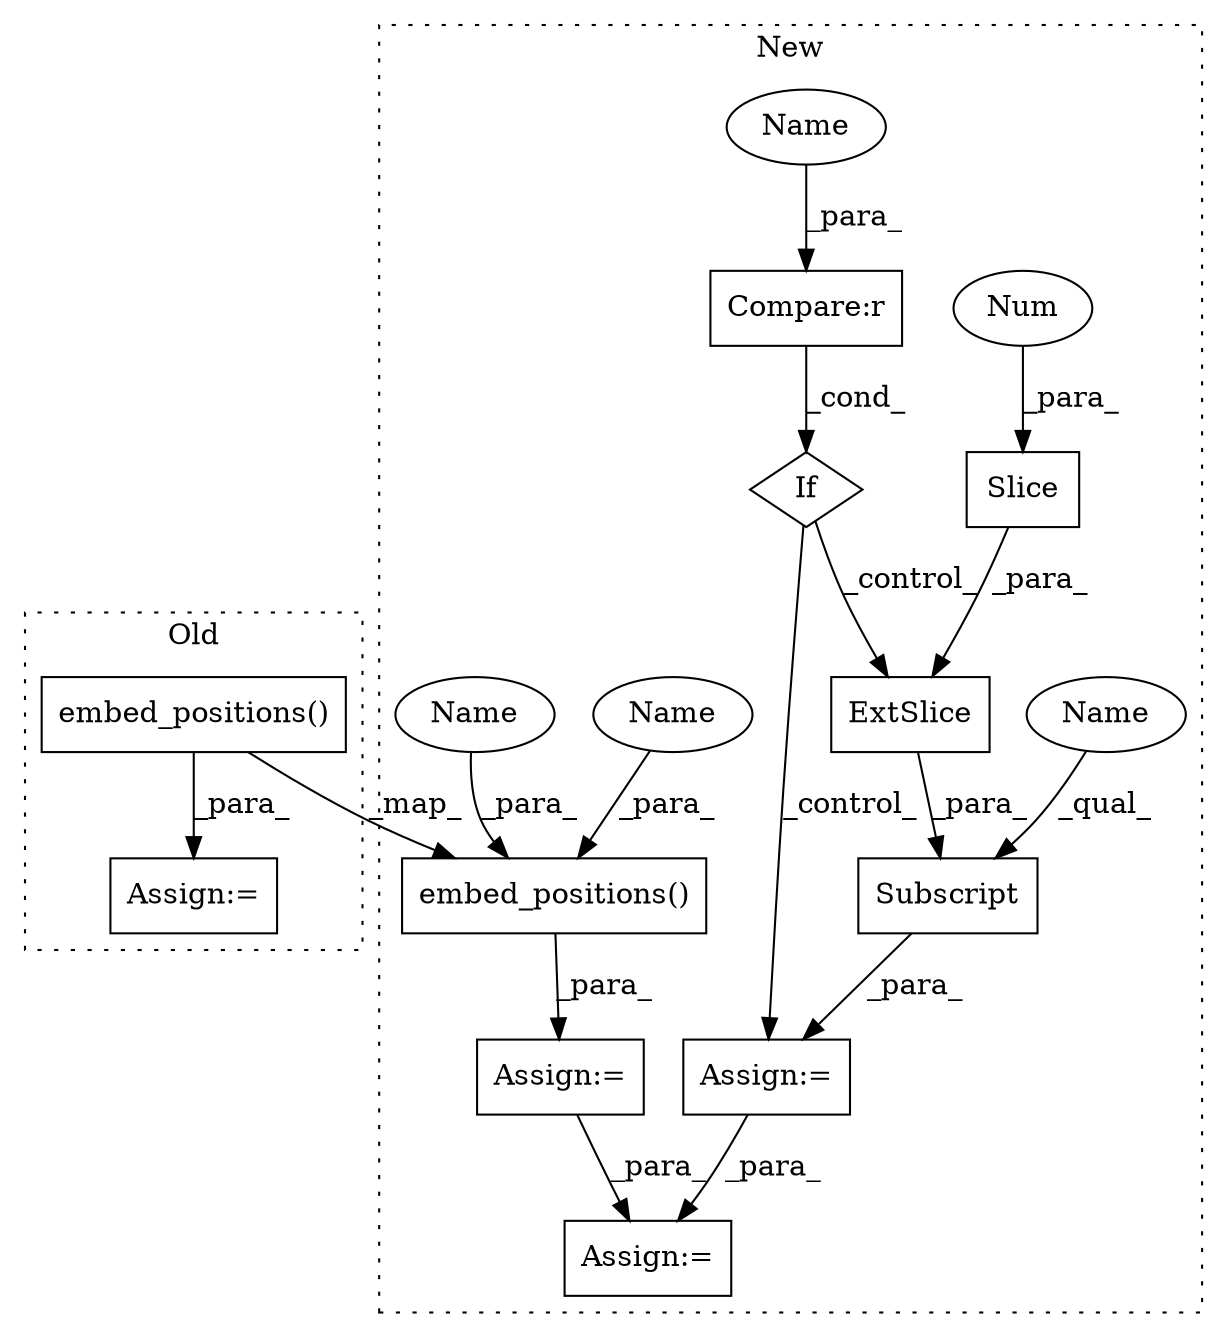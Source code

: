 digraph G {
subgraph cluster0 {
1 [label="embed_positions()" a="75" s="11986,12044" l="21,1" shape="box"];
4 [label="Assign:=" a="68" s="11982" l="4" shape="box"];
label = "Old";
style="dotted";
}
subgraph cluster1 {
2 [label="embed_positions()" a="75" s="11923,11981" l="21,1" shape="box"];
3 [label="Assign:=" a="68" s="12164" l="4" shape="box"];
5 [label="Slice" a="80" s="12080" l="2" shape="box"];
6 [label="Subscript" a="63" s="12058,0" l="26,0" shape="box"];
7 [label="Num" a="76" s="12080" l="2" shape="ellipse"];
8 [label="ExtSlice" a="85" s="12058" l="18" shape="box"];
9 [label="If" a="96" s="11991" l="3" shape="diamond"];
10 [label="Assign:=" a="68" s="12055" l="3" shape="box"];
11 [label="Compare:r" a="40" s="11994" l="29" shape="box"];
12 [label="Assign:=" a="68" s="11920" l="3" shape="box"];
13 [label="Name" a="87" s="11964" l="17" shape="ellipse"];
14 [label="Name" a="87" s="11994" l="17" shape="ellipse"];
15 [label="Name" a="87" s="12058" l="18" shape="ellipse"];
16 [label="Name" a="87" s="11944" l="18" shape="ellipse"];
label = "New";
style="dotted";
}
1 -> 2 [label="_map_"];
1 -> 4 [label="_para_"];
2 -> 12 [label="_para_"];
5 -> 8 [label="_para_"];
6 -> 10 [label="_para_"];
7 -> 5 [label="_para_"];
8 -> 6 [label="_para_"];
9 -> 8 [label="_control_"];
9 -> 10 [label="_control_"];
10 -> 3 [label="_para_"];
11 -> 9 [label="_cond_"];
12 -> 3 [label="_para_"];
13 -> 2 [label="_para_"];
14 -> 11 [label="_para_"];
15 -> 6 [label="_qual_"];
16 -> 2 [label="_para_"];
}